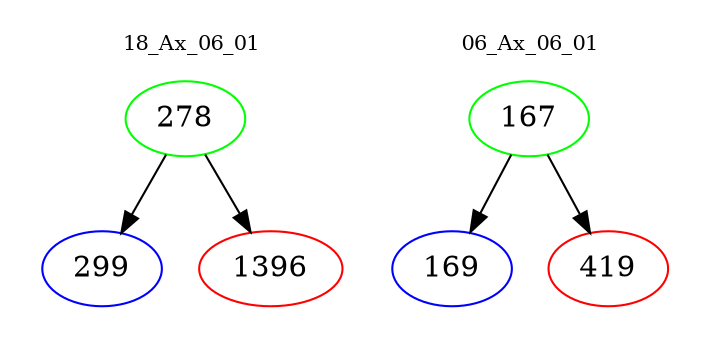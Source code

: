digraph{
subgraph cluster_0 {
color = white
label = "18_Ax_06_01";
fontsize=10;
T0_278 [label="278", color="green"]
T0_278 -> T0_299 [color="black"]
T0_299 [label="299", color="blue"]
T0_278 -> T0_1396 [color="black"]
T0_1396 [label="1396", color="red"]
}
subgraph cluster_1 {
color = white
label = "06_Ax_06_01";
fontsize=10;
T1_167 [label="167", color="green"]
T1_167 -> T1_169 [color="black"]
T1_169 [label="169", color="blue"]
T1_167 -> T1_419 [color="black"]
T1_419 [label="419", color="red"]
}
}
